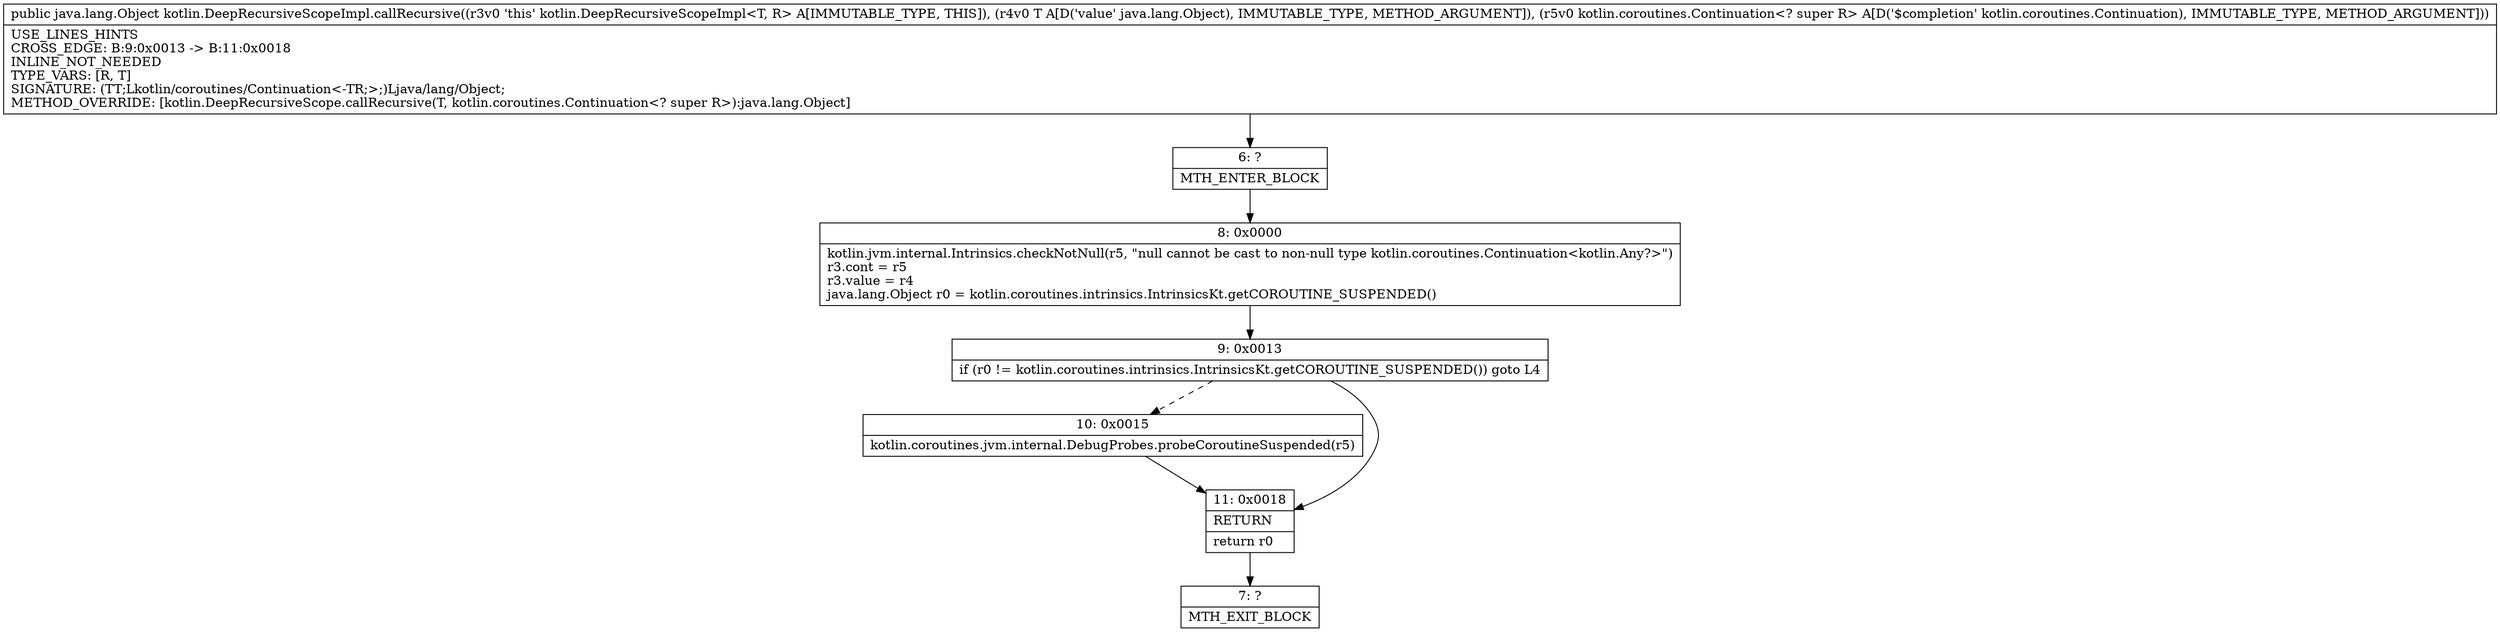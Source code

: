 digraph "CFG forkotlin.DeepRecursiveScopeImpl.callRecursive(Ljava\/lang\/Object;Lkotlin\/coroutines\/Continuation;)Ljava\/lang\/Object;" {
Node_6 [shape=record,label="{6\:\ ?|MTH_ENTER_BLOCK\l}"];
Node_8 [shape=record,label="{8\:\ 0x0000|kotlin.jvm.internal.Intrinsics.checkNotNull(r5, \"null cannot be cast to non\-null type kotlin.coroutines.Continuation\<kotlin.Any?\>\")\lr3.cont = r5\lr3.value = r4\ljava.lang.Object r0 = kotlin.coroutines.intrinsics.IntrinsicsKt.getCOROUTINE_SUSPENDED()\l}"];
Node_9 [shape=record,label="{9\:\ 0x0013|if (r0 != kotlin.coroutines.intrinsics.IntrinsicsKt.getCOROUTINE_SUSPENDED()) goto L4\l}"];
Node_10 [shape=record,label="{10\:\ 0x0015|kotlin.coroutines.jvm.internal.DebugProbes.probeCoroutineSuspended(r5)\l}"];
Node_11 [shape=record,label="{11\:\ 0x0018|RETURN\l|return r0\l}"];
Node_7 [shape=record,label="{7\:\ ?|MTH_EXIT_BLOCK\l}"];
MethodNode[shape=record,label="{public java.lang.Object kotlin.DeepRecursiveScopeImpl.callRecursive((r3v0 'this' kotlin.DeepRecursiveScopeImpl\<T, R\> A[IMMUTABLE_TYPE, THIS]), (r4v0 T A[D('value' java.lang.Object), IMMUTABLE_TYPE, METHOD_ARGUMENT]), (r5v0 kotlin.coroutines.Continuation\<? super R\> A[D('$completion' kotlin.coroutines.Continuation), IMMUTABLE_TYPE, METHOD_ARGUMENT]))  | USE_LINES_HINTS\lCROSS_EDGE: B:9:0x0013 \-\> B:11:0x0018\lINLINE_NOT_NEEDED\lTYPE_VARS: [R, T]\lSIGNATURE: (TT;Lkotlin\/coroutines\/Continuation\<\-TR;\>;)Ljava\/lang\/Object;\lMETHOD_OVERRIDE: [kotlin.DeepRecursiveScope.callRecursive(T, kotlin.coroutines.Continuation\<? super R\>):java.lang.Object]\l}"];
MethodNode -> Node_6;Node_6 -> Node_8;
Node_8 -> Node_9;
Node_9 -> Node_10[style=dashed];
Node_9 -> Node_11;
Node_10 -> Node_11;
Node_11 -> Node_7;
}

